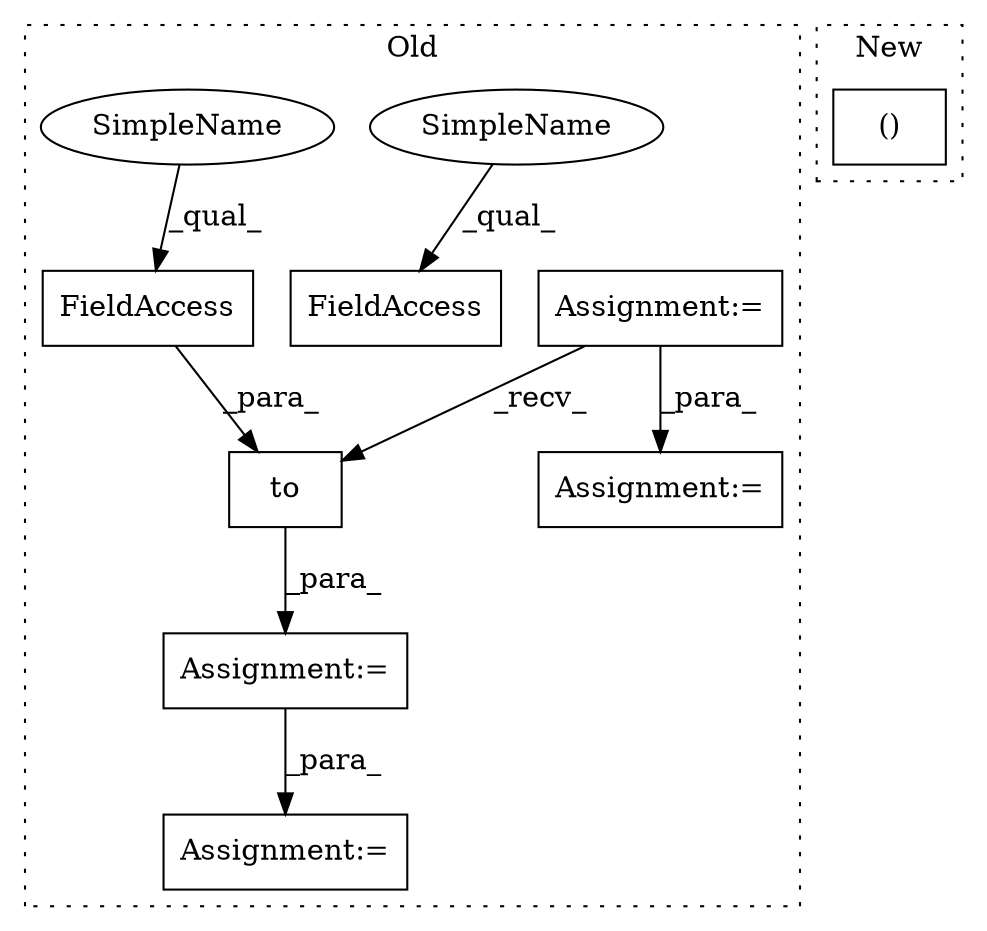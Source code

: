 digraph G {
subgraph cluster0 {
1 [label="to" a="32" s="2749,2763" l="3,1" shape="box"];
3 [label="Assignment:=" a="7" s="2713" l="1" shape="box"];
4 [label="FieldAccess" a="22" s="2752" l="11" shape="box"];
5 [label="Assignment:=" a="7" s="2526" l="6" shape="box"];
6 [label="Assignment:=" a="7" s="2949" l="1" shape="box"];
7 [label="Assignment:=" a="7" s="2566" l="7" shape="box"];
8 [label="FieldAccess" a="22" s="2573" l="8" shape="box"];
9 [label="SimpleName" a="42" s="2573" l="5" shape="ellipse"];
10 [label="SimpleName" a="42" s="2752" l="5" shape="ellipse"];
label = "Old";
style="dotted";
}
subgraph cluster1 {
2 [label="()" a="106" s="3033" l="15" shape="box"];
label = "New";
style="dotted";
}
1 -> 3 [label="_para_"];
3 -> 6 [label="_para_"];
4 -> 1 [label="_para_"];
5 -> 1 [label="_recv_"];
5 -> 7 [label="_para_"];
9 -> 8 [label="_qual_"];
10 -> 4 [label="_qual_"];
}